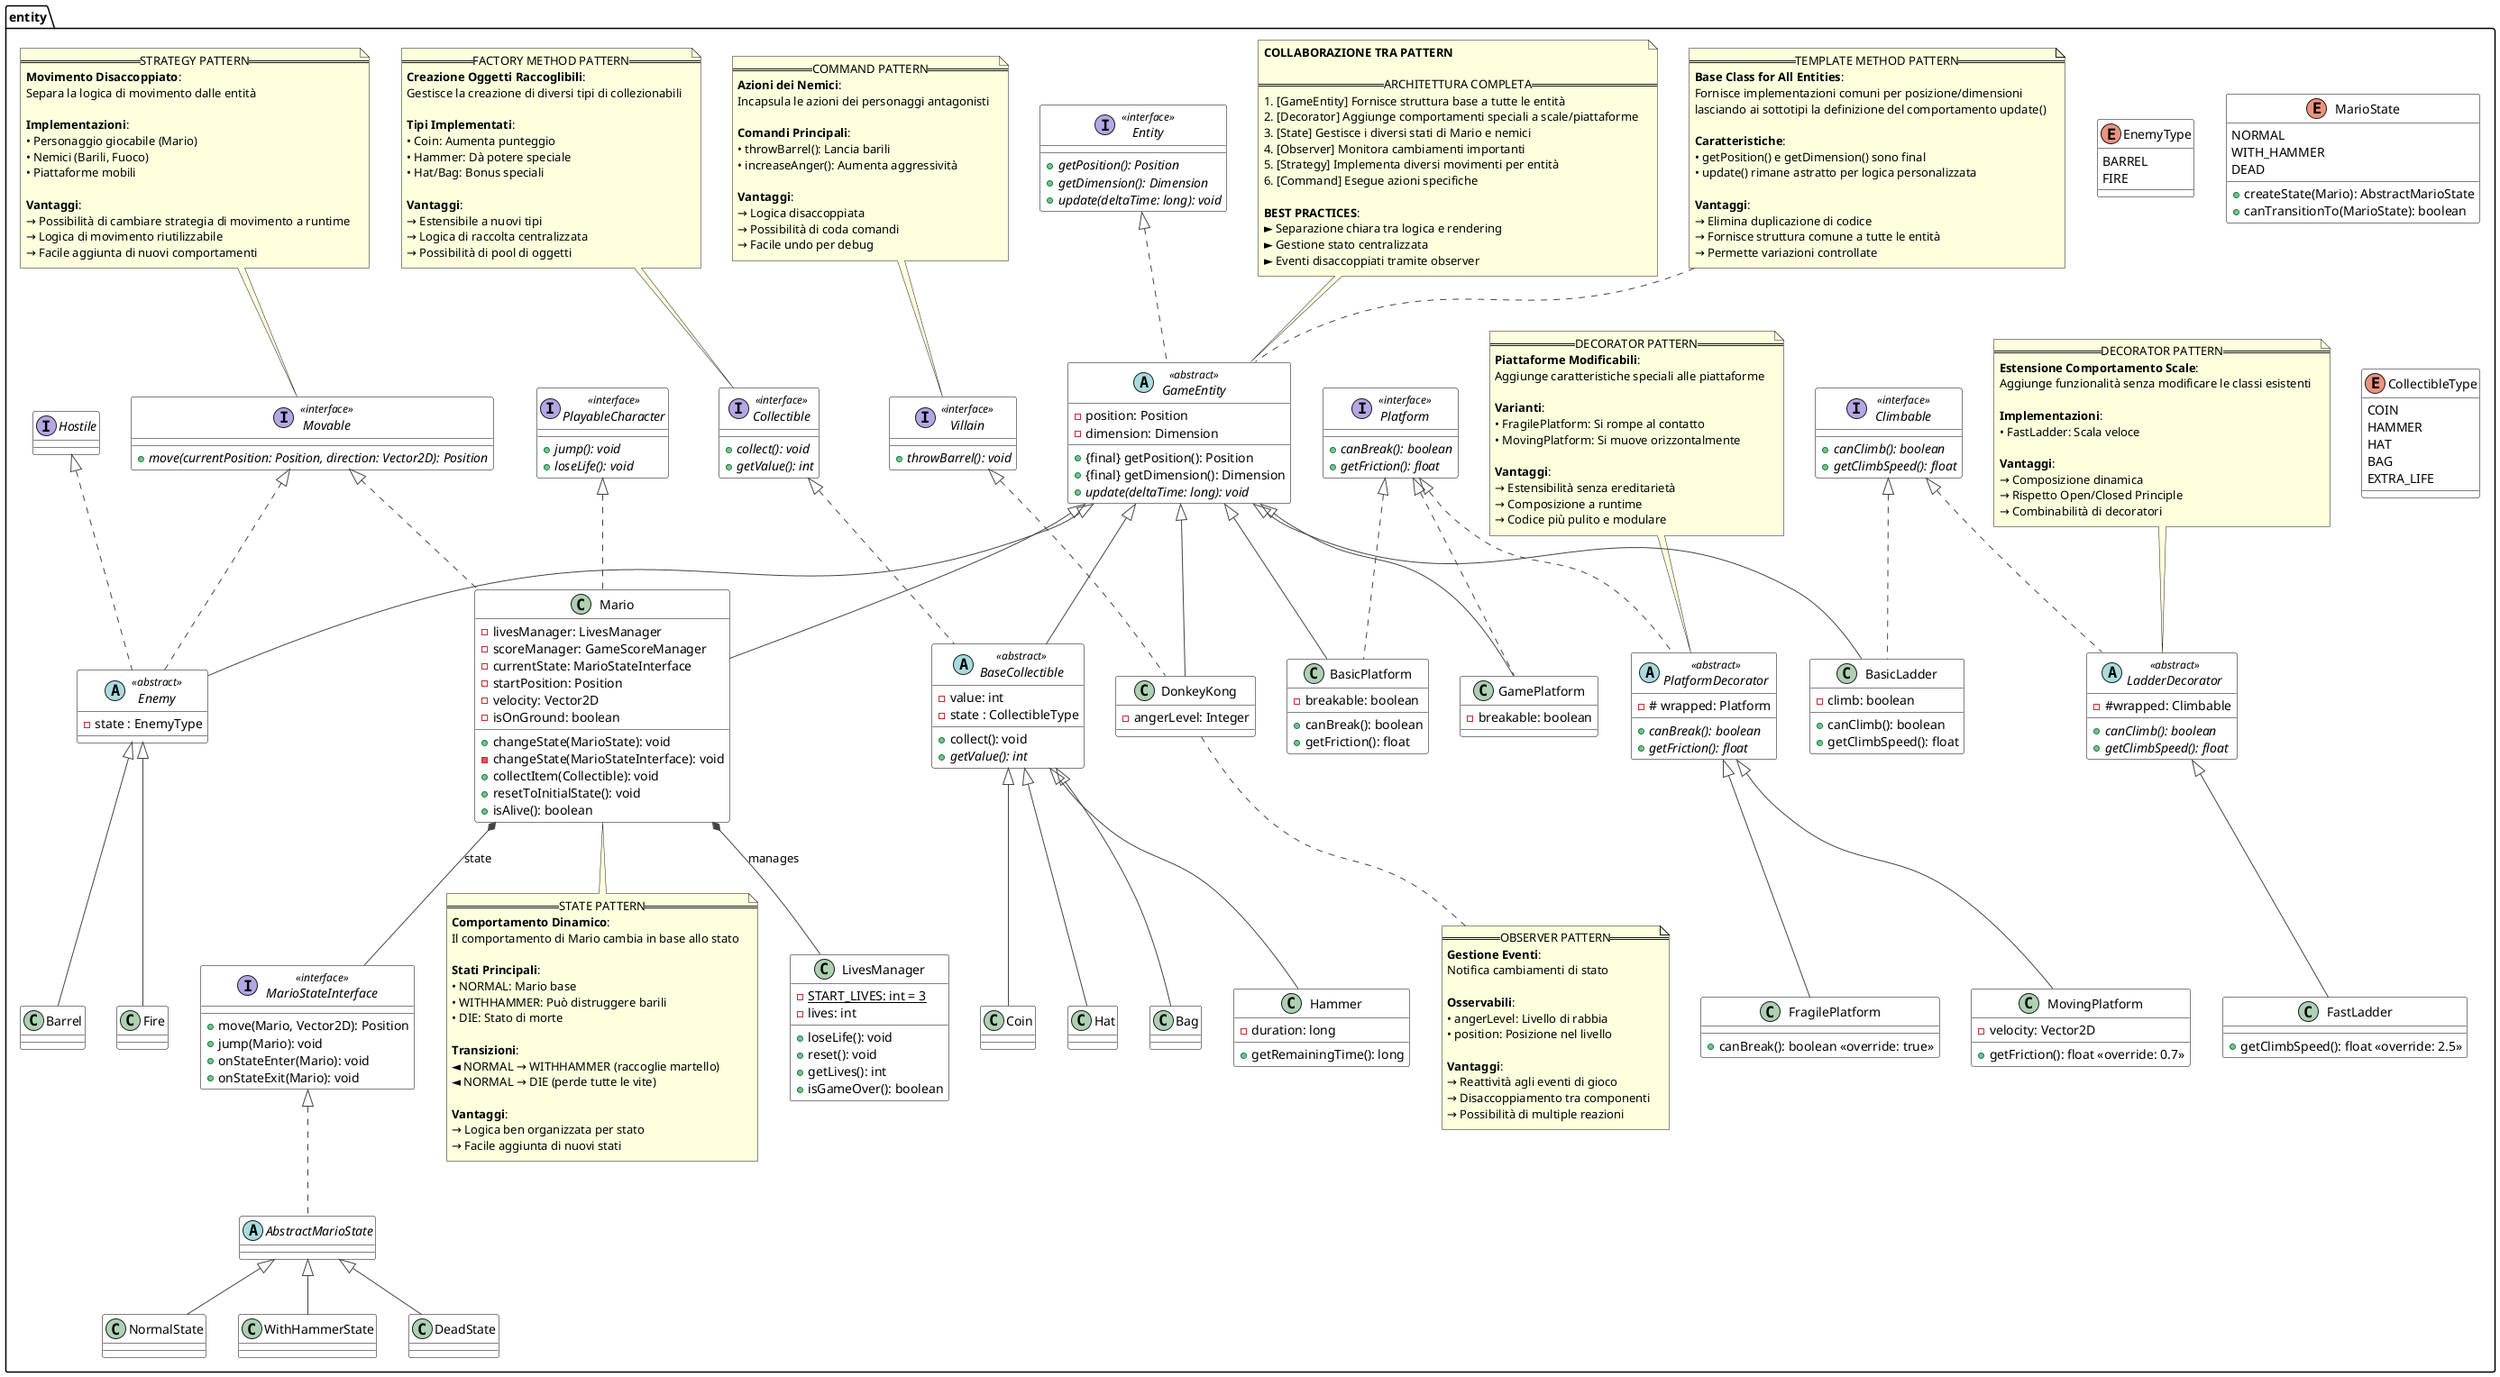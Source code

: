 @startuml coffeBreak.entity

    skinparam class {
        BackgroundColor White
        BorderColor Black
        ArrowColor #444
        NoteBackgroundColor #F9F9F9
    }

    package entity {

        interface Entity <<interface>> {
            + {abstract} getPosition(): Position
            + {abstract} getDimension(): Dimension
            + {abstract} update(deltaTime: long): void
        }

        abstract class GameEntity <<abstract>> implements Entity {
            - position: Position
            - dimension: Dimension
            + {final} getPosition(): Position
            + {final} getDimension(): Dimension
            + {abstract} update(deltaTime: long): void
        }

        interface Movable <<interface>> {
            +{abstract} move(currentPosition: Position, direction: Vector2D): Position
        }

        interface PlayableCharacter <<interface>> {
            + {abstract} jump(): void
            + {abstract} loseLife(): void
        }

        class Mario extends GameEntity implements PlayableCharacter, Movable {
            - livesManager: LivesManager
            - scoreManager: GameScoreManager
            - currentState: MarioStateInterface
            - startPosition: Position
            - velocity: Vector2D
            - isOnGround: boolean
            + changeState(MarioState): void
            - changeState(MarioStateInterface): void
            + collectItem(Collectible): void
            + resetToInitialState(): void
            + isAlive(): boolean
        }

        Mario *-- LivesManager : manages
        Mario *-- MarioStateInterface : state

        class LivesManager {
            - {static} START_LIVES: int = 3
            - lives: int
            + loseLife(): void
            + reset(): void
            + getLives(): int
            + isGameOver(): boolean
        }

        interface Villain <<interface>> {
            + {abstract} throwBarrel(): void
        }

        class DonkeyKong extends GameEntity implements Villain {
            - angerLevel: Integer
        }

        interface Collectible <<interface>> {
            + {abstract} collect(): void
            + {abstract} getValue(): int
        }

        abstract class BaseCollectible <<abstract>> extends GameEntity implements Collectible {
            - value: int
            - state : CollectibleType
            + collect(): void
            + {abstract} getValue(): int
        }

        class Coin extends BaseCollectible
        class Hat extends BaseCollectible
        class Bag extends BaseCollectible
        class Hammer extends BaseCollectible {
            - duration: long
            + getRemainingTime(): long
        }

        interface Climbable <<interface>> {
            + {abstract} canClimb(): boolean
            + {abstract} getClimbSpeed(): float
        }

        class BasicLadder extends GameEntity implements Climbable {
            - climb: boolean
            + canClimb(): boolean
            + getClimbSpeed(): float
        }

        abstract class LadderDecorator <<abstract>> implements Climbable {
            - #wrapped: Climbable
            + {abstract} canClimb(): boolean
            + {abstract} getClimbSpeed(): float
        }

        class FastLadder extends LadderDecorator {
            + getClimbSpeed(): float <<override: 2.5>>
        }

        interface Platform <<interface>> {
            + {abstract} canBreak(): boolean
            + {abstract} getFriction(): float
        }

        class BasicPlatform extends GameEntity implements Platform {
            - breakable: boolean
            + canBreak(): boolean
            + getFriction(): float
        }

        abstract class PlatformDecorator <<abstract>> implements Platform {
            - # wrapped: Platform
            + {abstract} canBreak(): boolean
            + {abstract} getFriction(): float
        }

        class FragilePlatform extends PlatformDecorator {
            + canBreak(): boolean <<override: true>>
        }

        class MovingPlatform extends PlatformDecorator {
            - velocity: Vector2D
            + getFriction(): float <<override: 0.7>>
        }

        class GamePlatform extends GameEntity implements Platform {
            - breakable: boolean
        }

        abstract class Enemy <<abstract>> extends GameEntity implements Hostile, Movable {
            - state : EnemyType
        }

        class Barrel extends Enemy
        class Fire extends Enemy

        interface MarioStateInterface <<interface>> {
            + move(Mario, Vector2D): Position
            + jump(Mario): void
            + onStateEnter(Mario): void
            + onStateExit(Mario): void
        }

        abstract class AbstractMarioState implements MarioStateInterface
        
        class NormalState extends AbstractMarioState
        class WithHammerState extends AbstractMarioState
        class DeadState extends AbstractMarioState

        enum EnemyType {
            BARREL
            FIRE
        }

        enum MarioState {
            NORMAL
            WITH_HAMMER
            DEAD
            + createState(Mario): AbstractMarioState
            + canTransitionTo(MarioState): boolean
        } 

        enum CollectibleType {
            COIN
            HAMMER
            HAT
            BAG
            EXTRA_LIFE
        }  
        
        note top of GameEntity
            == TEMPLATE METHOD PATTERN ==
            **Base Class for All Entities**:
            Fornisce implementazioni comuni per posizione/dimensioni
            lasciando ai sottotipi la definizione del comportamento update()

            **Caratteristiche**:
            • getPosition() e getDimension() sono final
            • update() rimane astratto per logica personalizzata

            **Vantaggi**:
            → Elimina duplicazione di codice
            → Fornisce struttura comune a tutte le entità
            → Permette variazioni controllate
        end note
        note top of Movable
            == STRATEGY PATTERN ==
            **Movimento Disaccoppiato**:
            Separa la logica di movimento dalle entità

            **Implementazioni**:
            • Personaggio giocabile (Mario)
            • Nemici (Barili, Fuoco)
            • Piattaforme mobili

            **Vantaggi**:
            → Possibilità di cambiare strategia di movimento a runtime
            → Logica di movimento riutilizzabile
            → Facile aggiunta di nuovi comportamenti
        end note
        note bottom of Mario
            == STATE PATTERN ==
            **Comportamento Dinamico**:
            Il comportamento di Mario cambia in base allo stato

            **Stati Principali**:
            • NORMAL: Mario base
            • WITHHAMMER: Può distruggere barili
            • DIE: Stato di morte

            **Transizioni**:
            ◄ NORMAL → WITHHAMMER (raccoglie martello)
            ◄ NORMAL → DIE (perde tutte le vite)

            **Vantaggi**:
            → Logica ben organizzata per stato
            → Facile aggiunta di nuovi stati
        end note
        note top of Collectible
            == FACTORY METHOD PATTERN ==
            **Creazione Oggetti Raccoglibili**:
            Gestisce la creazione di diversi tipi di collezionabili

            **Tipi Implementati**:
            • Coin: Aumenta punteggio
            • Hammer: Dà potere speciale
            • Hat/Bag: Bonus speciali

            **Vantaggi**:
            → Estensibile a nuovi tipi
            → Logica di raccolta centralizzata
            → Possibilità di pool di oggetti
        end note
        note top of Villain
            == COMMAND PATTERN ==
            **Azioni dei Nemici**:
            Incapsula le azioni dei personaggi antagonisti

            **Comandi Principali**:
            • throwBarrel(): Lancia barili
            • increaseAnger(): Aumenta aggressività

            **Vantaggi**:
            → Logica disaccoppiata
            → Possibilità di coda comandi
            → Facile undo per debug
        end note
        note bottom of DonkeyKong
            == OBSERVER PATTERN ==
            **Gestione Eventi**:
            Notifica cambiamenti di stato

            **Osservabili**:
            • angerLevel: Livello di rabbia
            • position: Posizione nel livello

            **Vantaggi**:
            → Reattività agli eventi di gioco
            → Disaccoppiamento tra componenti
            → Possibilità di multiple reazioni
        end note
        note top of LadderDecorator
            == DECORATOR PATTERN ==
            **Estensione Comportamento Scale**:
            Aggiunge funzionalità senza modificare le classi esistenti

            **Implementazioni**:
            • FastLadder: Scala veloce

            **Vantaggi**:
            → Composizione dinamica
            → Rispetto Open/Closed Principle
            → Combinabilità di decoratori
        end note        
        note top of PlatformDecorator
            == DECORATOR PATTERN ==
            **Piattaforme Modificabili**:
            Aggiunge caratteristiche speciali alle piattaforme

            **Varianti**:
            • FragilePlatform: Si rompe al contatto
            • MovingPlatform: Si muove orizzontalmente

            **Vantaggi**:
            → Estensibilità senza ereditarietà
            → Composizione a runtime
            → Codice più pulito e modulare
        end note

        note as N1
            **COLLABORAZIONE TRA PATTERN**
            
            == ARCHITETTURA COMPLETA ==
            1. [GameEntity] Fornisce struttura base a tutte le entità
            2. [Decorator] Aggiunge comportamenti speciali a scale/piattaforme
            3. [State] Gestisce i diversi stati di Mario e nemici
            4. [Observer] Monitora cambiamenti importanti
            5. [Strategy] Implementa diversi movimenti per entità
            6. [Command] Esegue azioni specifiche
            
            **BEST PRACTICES**:
            ► Separazione chiara tra logica e rendering
            ► Gestione stato centralizzata
            ► Eventi disaccoppiati tramite observer
        end note
        N1 .. GameEntity
    }
@enduml
